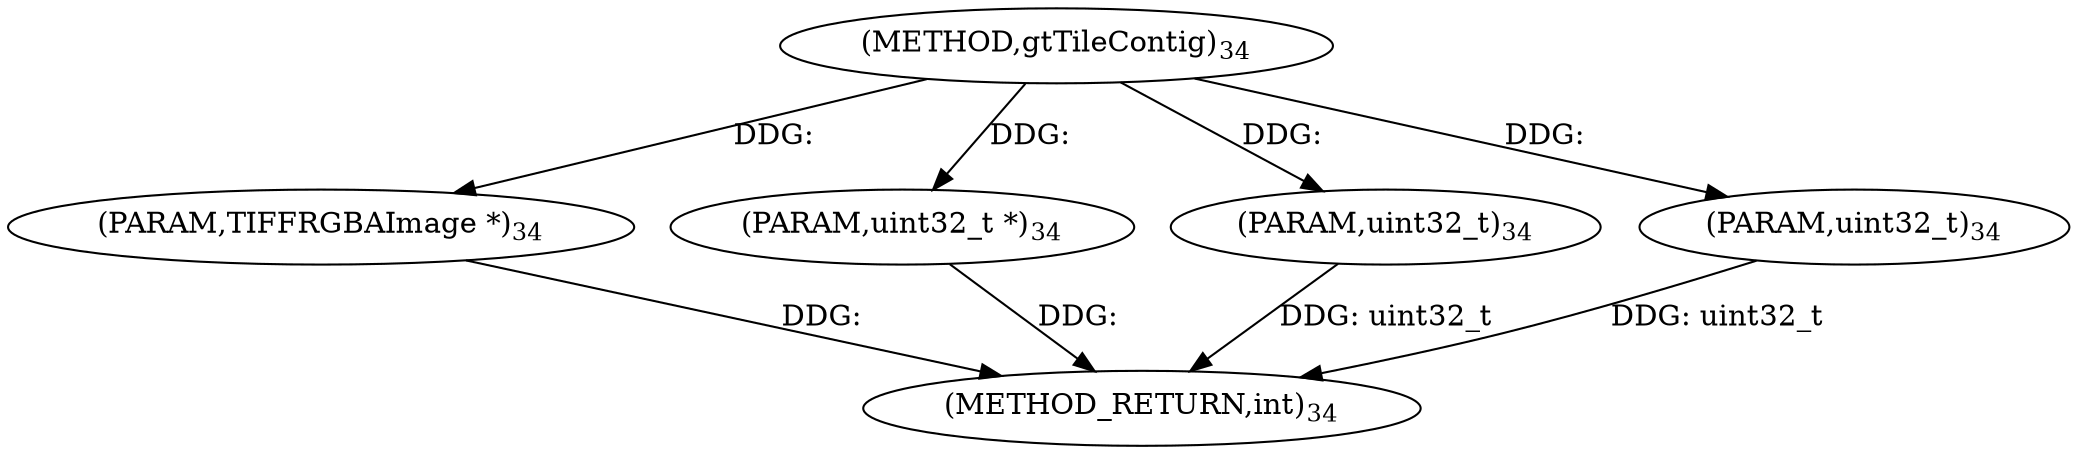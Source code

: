 digraph "gtTileContig" {  
"45536" [label = <(METHOD,gtTileContig)<SUB>34</SUB>> ]
"45541" [label = <(METHOD_RETURN,int)<SUB>34</SUB>> ]
"45537" [label = <(PARAM,TIFFRGBAImage *)<SUB>34</SUB>> ]
"45538" [label = <(PARAM,uint32_t *)<SUB>34</SUB>> ]
"45539" [label = <(PARAM,uint32_t)<SUB>34</SUB>> ]
"45540" [label = <(PARAM,uint32_t)<SUB>34</SUB>> ]
  "45537" -> "45541"  [ label = "DDG: "] 
  "45538" -> "45541"  [ label = "DDG: "] 
  "45539" -> "45541"  [ label = "DDG: uint32_t"] 
  "45540" -> "45541"  [ label = "DDG: uint32_t"] 
  "45536" -> "45537"  [ label = "DDG: "] 
  "45536" -> "45538"  [ label = "DDG: "] 
  "45536" -> "45539"  [ label = "DDG: "] 
  "45536" -> "45540"  [ label = "DDG: "] 
}
